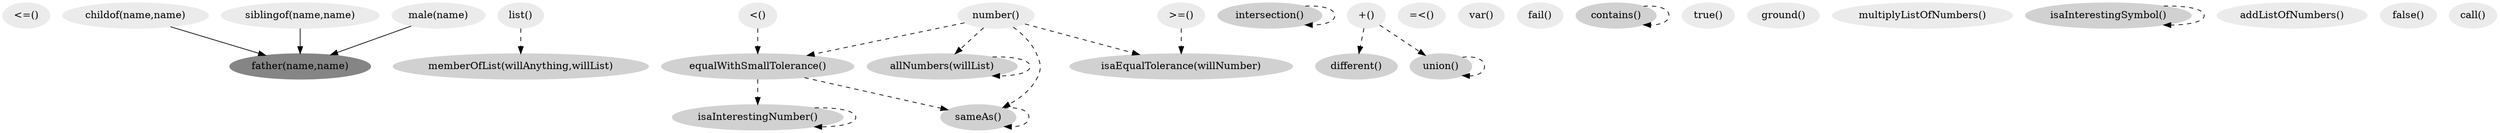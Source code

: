 digraph RDN{
0[style="filled" label="<=()" color="gray92"];
1[style="filled" label="childof(name,name)" color="gray92"];
2[style="filled" label="memberOfList(willAnything,willList)" color="gray82"];
9 -> 2[label="" style=dashed];
3[style="filled" label="number()" color="gray92"];
4[style="filled" label="intersection()" color="gray82"];
4 -> 4[label="" style=dashed];
5[style="filled" label="siblingof(name,name)" color="gray92"];
6[style="filled" label="different()" color="gray82"];
22 -> 6[label="" style=dashed];
7[style="filled" label="=<()" color="gray92"];
8[style="filled" label="var()" color="gray92"];
9[style="filled" label="list()" color="gray92"];
10[style="filled" label="equalWithSmallTolerance()" color="gray82"];
15 -> 10[label="" style=dashed];
3 -> 10[label="" style=dashed];
11[style="filled" label="fail()" color="gray92"];
12[style="filled" label="contains()" color="gray82"];
12 -> 12[label="" style=dashed];
13[style="filled" label="true()" color="gray92"];
14[style="filled" label="ground()" color="gray92"];
15[style="filled" label="<()" color="gray92"];
16[style="filled" label="multiplyListOfNumbers()" color="gray92"];
17[style="filled" label="male(name)" color="gray92"];
18[style="filled" label=">=()" color="gray92"];
19[style="filled" label="allNumbers(willList)" color="gray82"];
3 -> 19[label="" style=dashed];
19 -> 19[label="" style=dashed];
20[style="filled" label="father(name,name)" color="gray52"];
1 -> 20[label="" style=solid];
5 -> 20[label="" style=solid];
17 -> 20[label="" style=solid];
21[style="filled" label="isaInterestingNumber()" color="gray82"];
21 -> 21[label="" style=dashed];
10 -> 21[label="" style=dashed];
22[style="filled" label="\+()" color="gray92"];
23[style="filled" label="isaInterestingSymbol()" color="gray82"];
23 -> 23[label="" style=dashed];
24[style="filled" label="isaEqualTolerance(willNumber)" color="gray82"];
18 -> 24[label="" style=dashed];
3 -> 24[label="" style=dashed];
25[style="filled" label="addListOfNumbers()" color="gray92"];
26[style="filled" label="false()" color="gray92"];
27[style="filled" label="union()" color="gray82"];
27 -> 27[label="" style=dashed];
22 -> 27[label="" style=dashed];
28[style="filled" label="call()" color="gray92"];
29[style="filled" label="sameAs()" color="gray82"];
3 -> 29[label="" style=dashed];
29 -> 29[label="" style=dashed];
10 -> 29[label="" style=dashed];
}

